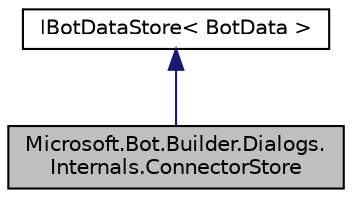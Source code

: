 digraph "Microsoft.Bot.Builder.Dialogs.Internals.ConnectorStore"
{
  edge [fontname="Helvetica",fontsize="10",labelfontname="Helvetica",labelfontsize="10"];
  node [fontname="Helvetica",fontsize="10",shape=record];
  Node1 [label="Microsoft.Bot.Builder.Dialogs.\lInternals.ConnectorStore",height=0.2,width=0.4,color="black", fillcolor="grey75", style="filled", fontcolor="black"];
  Node2 -> Node1 [dir="back",color="midnightblue",fontsize="10",style="solid",fontname="Helvetica"];
  Node2 [label="IBotDataStore\< BotData \>",height=0.2,width=0.4,color="black", fillcolor="white", style="filled",URL="$dc/d4c/interface_microsoft_1_1_bot_1_1_builder_1_1_dialogs_1_1_internals_1_1_i_bot_data_store.html"];
}
